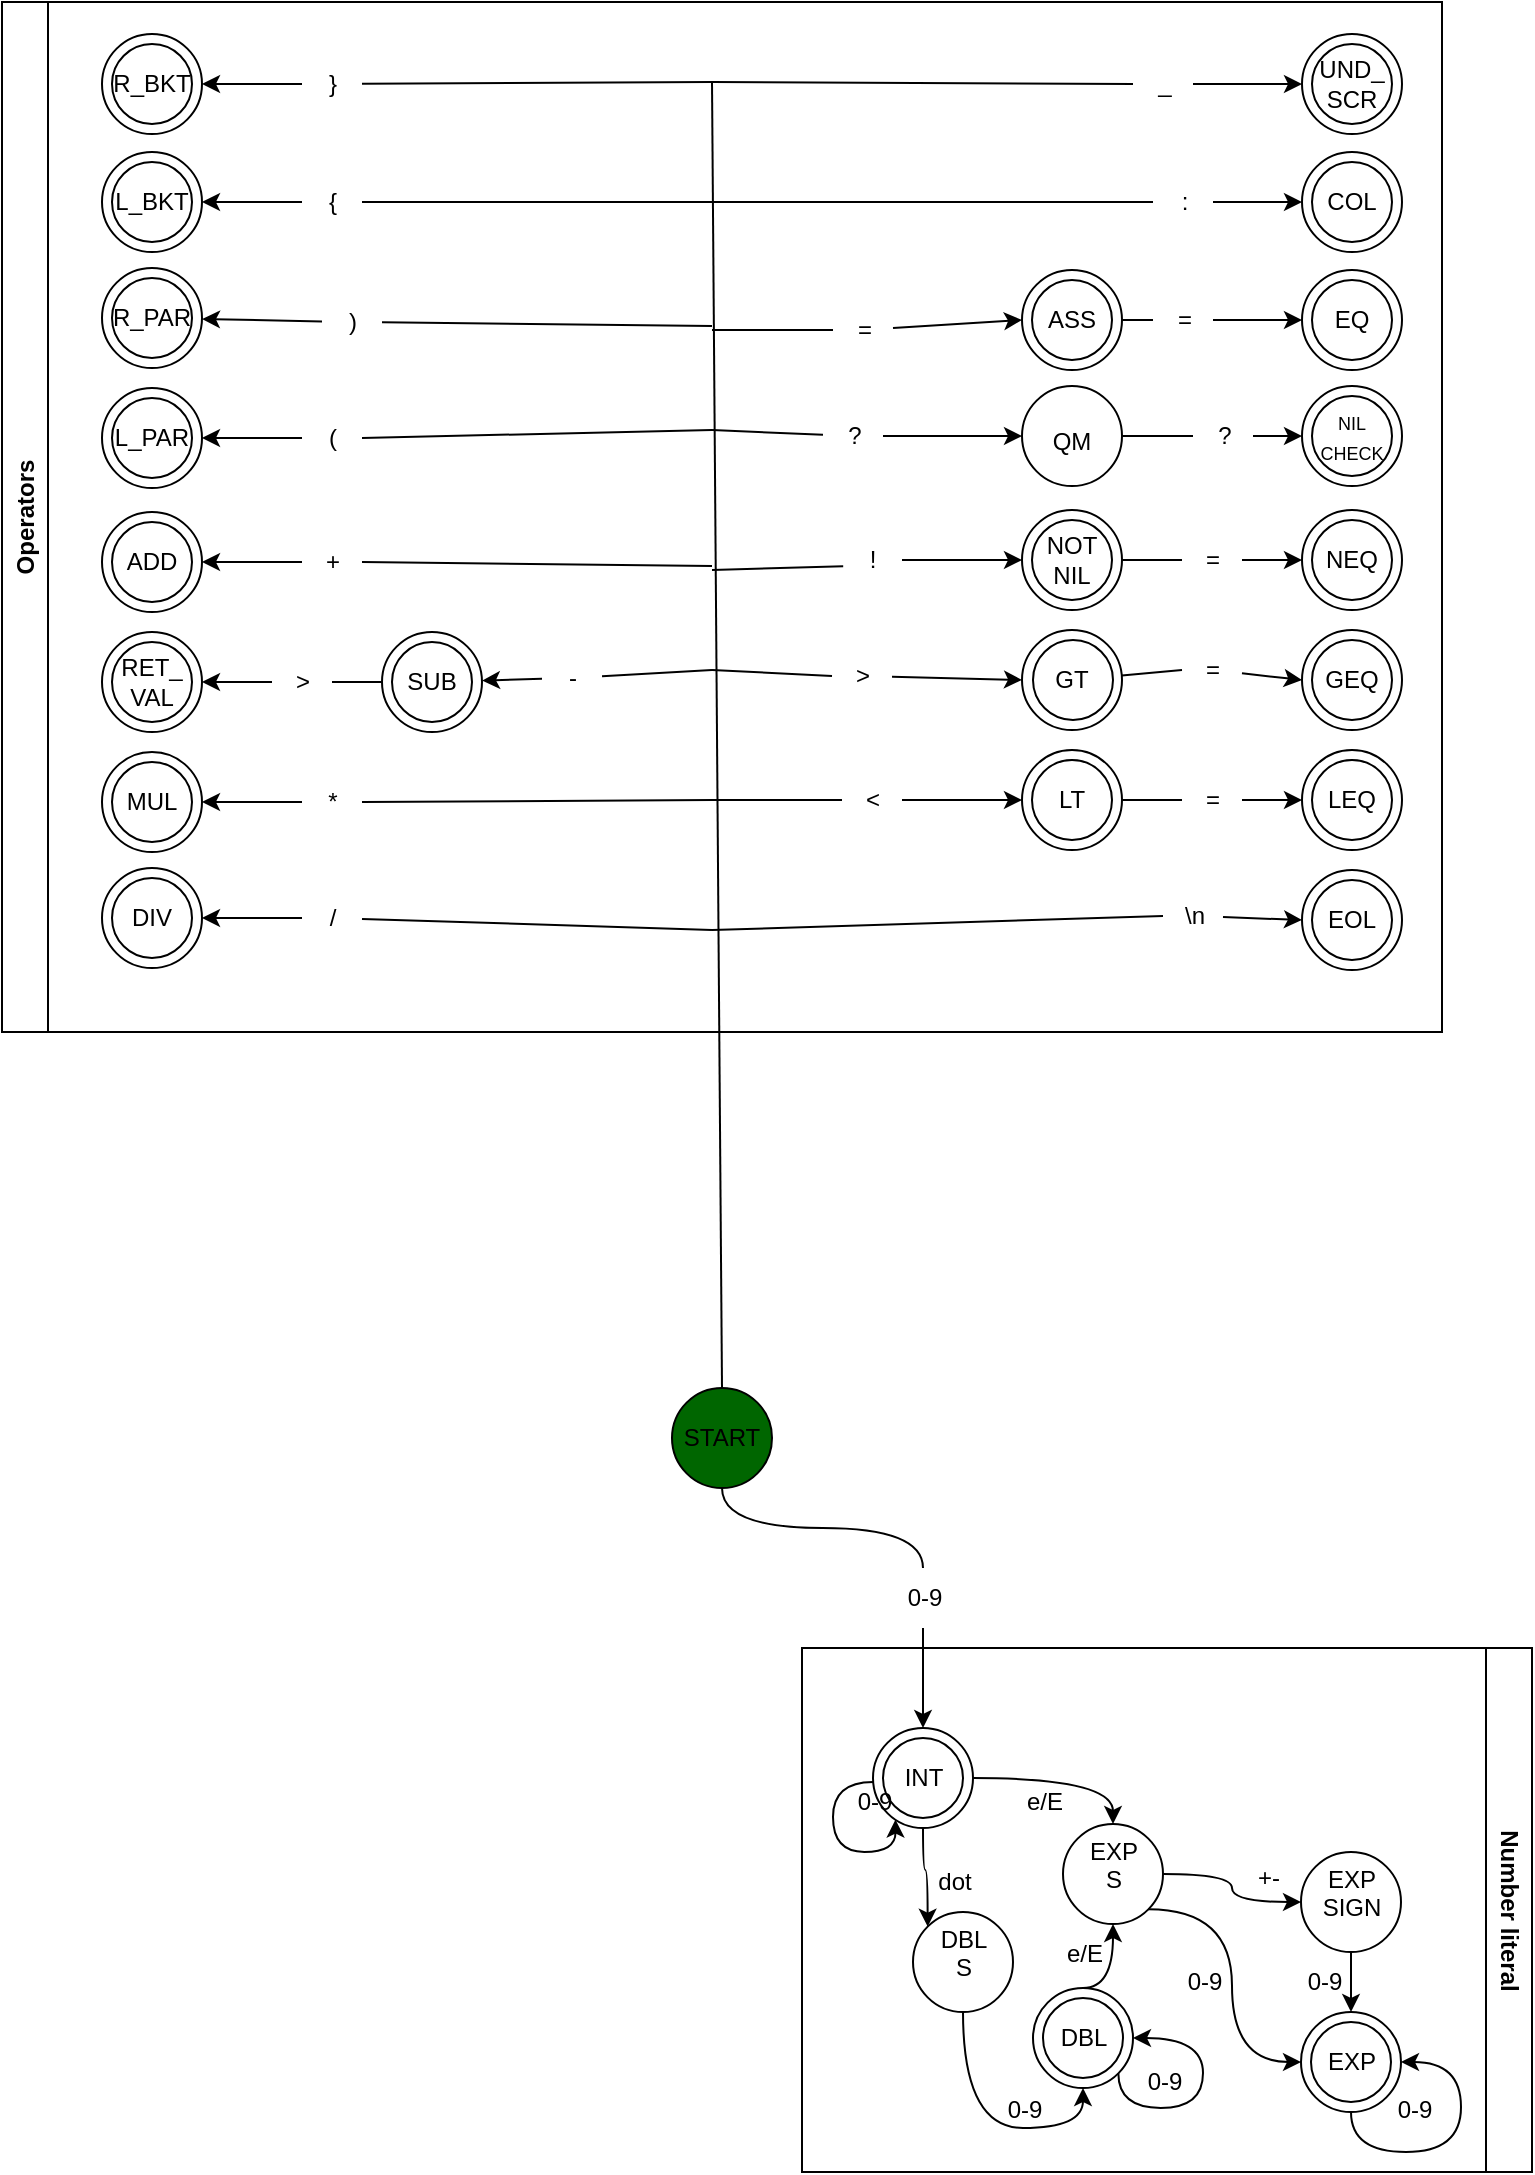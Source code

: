 <mxfile>
    <diagram name="Page-1" id="3b4uhlyP5QZzdHUlhqMf">
        <mxGraphModel dx="1130" dy="1879" grid="1" gridSize="10" guides="1" tooltips="1" connect="1" arrows="1" fold="1" page="1" pageScale="1" pageWidth="850" pageHeight="1100" math="0" shadow="0">
            <root>
                <mxCell id="0"/>
                <mxCell id="1" parent="0"/>
                <mxCell id="ey7ev-T-7AU6QwHwO5Xz-125" style="edgeStyle=orthogonalEdgeStyle;shape=connector;curved=1;rounded=0;orthogonalLoop=1;jettySize=auto;html=1;exitX=0.5;exitY=1;exitDx=0;exitDy=0;entryX=0.5;entryY=0;entryDx=0;entryDy=0;labelBackgroundColor=default;strokeColor=default;align=center;verticalAlign=middle;fontFamily=Helvetica;fontSize=12;fontColor=default;endArrow=classic;elbow=vertical;startArrow=none;" parent="1" source="ey7ev-T-7AU6QwHwO5Xz-126" target="ey7ev-T-7AU6QwHwO5Xz-124" edge="1">
                    <mxGeometry relative="1" as="geometry"/>
                </mxCell>
                <mxCell id="ey7ev-T-7AU6QwHwO5Xz-1" value="START" style="ellipse;whiteSpace=wrap;html=1;fillColor=#006600;" parent="1" vertex="1">
                    <mxGeometry x="400" y="520" width="50" height="50" as="geometry"/>
                </mxCell>
                <mxCell id="6" value="Number literal" style="swimlane;horizontal=0;whiteSpace=wrap;html=1;rounded=0;shadow=0;glass=0;rotation=-180;" parent="1" vertex="1">
                    <mxGeometry x="465" y="650" width="365" height="262" as="geometry"/>
                </mxCell>
                <mxCell id="ey7ev-T-7AU6QwHwO5Xz-122" value="" style="group" parent="6" vertex="1" connectable="0">
                    <mxGeometry x="35.5" y="40" width="50" height="50" as="geometry"/>
                </mxCell>
                <mxCell id="ey7ev-T-7AU6QwHwO5Xz-123" value="" style="ellipse;whiteSpace=wrap;html=1;" parent="ey7ev-T-7AU6QwHwO5Xz-122" vertex="1">
                    <mxGeometry x="5" y="5" width="40" height="40" as="geometry"/>
                </mxCell>
                <mxCell id="ey7ev-T-7AU6QwHwO5Xz-124" value="INT" style="ellipse;whiteSpace=wrap;html=1;fillColor=none;" parent="ey7ev-T-7AU6QwHwO5Xz-122" vertex="1">
                    <mxGeometry width="50" height="50" as="geometry"/>
                </mxCell>
                <mxCell id="ey7ev-T-7AU6QwHwO5Xz-129" style="edgeStyle=orthogonalEdgeStyle;shape=connector;curved=1;rounded=0;orthogonalLoop=1;jettySize=auto;html=1;exitX=0;exitY=0.5;exitDx=0;exitDy=0;entryX=0.225;entryY=0.916;entryDx=0;entryDy=0;entryPerimeter=0;labelBackgroundColor=default;strokeColor=default;align=center;verticalAlign=middle;fontFamily=Helvetica;fontSize=12;fontColor=default;endArrow=classic;elbow=vertical;" parent="ey7ev-T-7AU6QwHwO5Xz-122" target="ey7ev-T-7AU6QwHwO5Xz-124" edge="1">
                    <mxGeometry relative="1" as="geometry">
                        <mxPoint x="-1.137e-13" y="27.05" as="sourcePoint"/>
                        <mxPoint x="13" y="50.0" as="targetPoint"/>
                        <Array as="points">
                            <mxPoint x="-20" y="27"/>
                            <mxPoint x="-20" y="62"/>
                            <mxPoint x="11" y="62"/>
                        </Array>
                    </mxGeometry>
                </mxCell>
                <mxCell id="ey7ev-T-7AU6QwHwO5Xz-130" value="0-9" style="text;html=1;align=center;verticalAlign=middle;resizable=0;points=[];autosize=1;strokeColor=none;fillColor=none;fontSize=12;fontFamily=Helvetica;fontColor=default;" parent="6" vertex="1">
                    <mxGeometry x="15.5" y="62" width="40" height="30" as="geometry"/>
                </mxCell>
                <mxCell id="ey7ev-T-7AU6QwHwO5Xz-131" value="DBL&lt;div&gt;S&lt;br&gt;&lt;/div&gt;" style="ellipse;whiteSpace=wrap;html=1;pointerEvents=0;align=center;verticalAlign=top;fontFamily=Helvetica;fontSize=12;fontColor=default;fillColor=none;gradientColor=none;" parent="6" vertex="1">
                    <mxGeometry x="55.5" y="132" width="50" height="50" as="geometry"/>
                </mxCell>
                <mxCell id="ey7ev-T-7AU6QwHwO5Xz-132" style="edgeStyle=orthogonalEdgeStyle;shape=connector;curved=1;rounded=0;orthogonalLoop=1;jettySize=auto;html=1;exitX=0.5;exitY=1;exitDx=0;exitDy=0;entryX=0;entryY=0;entryDx=0;entryDy=0;labelBackgroundColor=default;strokeColor=default;align=center;verticalAlign=middle;fontFamily=Helvetica;fontSize=12;fontColor=default;endArrow=classic;elbow=vertical;" parent="6" source="ey7ev-T-7AU6QwHwO5Xz-124" target="ey7ev-T-7AU6QwHwO5Xz-131" edge="1">
                    <mxGeometry relative="1" as="geometry"/>
                </mxCell>
                <mxCell id="ey7ev-T-7AU6QwHwO5Xz-133" value="dot" style="text;html=1;align=center;verticalAlign=middle;resizable=0;points=[];autosize=1;strokeColor=none;fillColor=none;fontSize=12;fontFamily=Helvetica;fontColor=default;" parent="6" vertex="1">
                    <mxGeometry x="55.5" y="102" width="40" height="30" as="geometry"/>
                </mxCell>
                <mxCell id="ey7ev-T-7AU6QwHwO5Xz-134" value="" style="group" parent="6" vertex="1" connectable="0">
                    <mxGeometry x="115.5" y="170" width="50" height="50" as="geometry"/>
                </mxCell>
                <mxCell id="ey7ev-T-7AU6QwHwO5Xz-135" value="" style="ellipse;whiteSpace=wrap;html=1;" parent="ey7ev-T-7AU6QwHwO5Xz-134" vertex="1">
                    <mxGeometry x="5" y="5" width="40" height="40" as="geometry"/>
                </mxCell>
                <mxCell id="ey7ev-T-7AU6QwHwO5Xz-136" value="DBL" style="ellipse;whiteSpace=wrap;html=1;fillColor=none;" parent="ey7ev-T-7AU6QwHwO5Xz-134" vertex="1">
                    <mxGeometry width="50" height="50" as="geometry"/>
                </mxCell>
                <mxCell id="ey7ev-T-7AU6QwHwO5Xz-139" style="edgeStyle=orthogonalEdgeStyle;shape=connector;curved=1;rounded=0;orthogonalLoop=1;jettySize=auto;html=1;exitX=1;exitY=1;exitDx=0;exitDy=0;entryX=1;entryY=0.5;entryDx=0;entryDy=0;labelBackgroundColor=default;strokeColor=default;align=center;verticalAlign=middle;fontFamily=Helvetica;fontSize=12;fontColor=default;endArrow=classic;elbow=vertical;" parent="ey7ev-T-7AU6QwHwO5Xz-134" source="ey7ev-T-7AU6QwHwO5Xz-136" target="ey7ev-T-7AU6QwHwO5Xz-136" edge="1">
                    <mxGeometry relative="1" as="geometry">
                        <Array as="points">
                            <mxPoint x="43" y="60"/>
                            <mxPoint x="85" y="60"/>
                            <mxPoint x="85" y="25"/>
                        </Array>
                    </mxGeometry>
                </mxCell>
                <mxCell id="ey7ev-T-7AU6QwHwO5Xz-137" style="edgeStyle=orthogonalEdgeStyle;shape=connector;curved=1;rounded=0;orthogonalLoop=1;jettySize=auto;html=1;exitX=0.5;exitY=1;exitDx=0;exitDy=0;entryX=0.5;entryY=1;entryDx=0;entryDy=0;labelBackgroundColor=default;strokeColor=default;align=center;verticalAlign=middle;fontFamily=Helvetica;fontSize=12;fontColor=default;endArrow=classic;elbow=vertical;" parent="6" source="ey7ev-T-7AU6QwHwO5Xz-131" target="ey7ev-T-7AU6QwHwO5Xz-136" edge="1">
                    <mxGeometry relative="1" as="geometry"/>
                </mxCell>
                <mxCell id="ey7ev-T-7AU6QwHwO5Xz-138" value="0-9" style="text;html=1;align=center;verticalAlign=middle;resizable=0;points=[];autosize=1;strokeColor=none;fillColor=none;fontSize=12;fontFamily=Helvetica;fontColor=default;" parent="6" vertex="1">
                    <mxGeometry x="90.5" y="216" width="40" height="30" as="geometry"/>
                </mxCell>
                <mxCell id="ey7ev-T-7AU6QwHwO5Xz-140" value="0-9" style="text;html=1;align=center;verticalAlign=middle;resizable=0;points=[];autosize=1;strokeColor=none;fillColor=none;fontSize=12;fontFamily=Helvetica;fontColor=default;" parent="6" vertex="1">
                    <mxGeometry x="160.5" y="202" width="40" height="30" as="geometry"/>
                </mxCell>
                <mxCell id="ey7ev-T-7AU6QwHwO5Xz-141" value="EXP&lt;br&gt;S" style="ellipse;whiteSpace=wrap;html=1;pointerEvents=0;align=center;verticalAlign=top;fontFamily=Helvetica;fontSize=12;fontColor=default;fillColor=none;gradientColor=none;" parent="6" vertex="1">
                    <mxGeometry x="130.5" y="88" width="50" height="50" as="geometry"/>
                </mxCell>
                <mxCell id="ey7ev-T-7AU6QwHwO5Xz-144" style="edgeStyle=orthogonalEdgeStyle;shape=connector;curved=1;rounded=0;orthogonalLoop=1;jettySize=auto;html=1;exitX=1;exitY=0.5;exitDx=0;exitDy=0;entryX=0.5;entryY=0;entryDx=0;entryDy=0;labelBackgroundColor=default;strokeColor=default;align=center;verticalAlign=middle;fontFamily=Helvetica;fontSize=12;fontColor=default;endArrow=classic;elbow=vertical;" parent="6" source="ey7ev-T-7AU6QwHwO5Xz-124" target="ey7ev-T-7AU6QwHwO5Xz-141" edge="1">
                    <mxGeometry relative="1" as="geometry"/>
                </mxCell>
                <mxCell id="ey7ev-T-7AU6QwHwO5Xz-146" value="e/E" style="edgeLabel;html=1;align=center;verticalAlign=middle;resizable=0;points=[];fontSize=12;fontFamily=Helvetica;fontColor=default;" parent="ey7ev-T-7AU6QwHwO5Xz-144" vertex="1" connectable="0">
                    <mxGeometry x="-0.426" y="5" relative="1" as="geometry">
                        <mxPoint x="9" y="17" as="offset"/>
                    </mxGeometry>
                </mxCell>
                <mxCell id="ey7ev-T-7AU6QwHwO5Xz-147" style="edgeStyle=orthogonalEdgeStyle;shape=connector;curved=1;rounded=0;orthogonalLoop=1;jettySize=auto;html=1;exitX=0.5;exitY=0;exitDx=0;exitDy=0;entryX=0.5;entryY=1;entryDx=0;entryDy=0;labelBackgroundColor=default;strokeColor=default;align=center;verticalAlign=middle;fontFamily=Helvetica;fontSize=12;fontColor=default;endArrow=classic;elbow=vertical;" parent="6" source="ey7ev-T-7AU6QwHwO5Xz-136" target="ey7ev-T-7AU6QwHwO5Xz-141" edge="1">
                    <mxGeometry relative="1" as="geometry"/>
                </mxCell>
                <mxCell id="ey7ev-T-7AU6QwHwO5Xz-148" value="e/E" style="text;html=1;align=center;verticalAlign=middle;resizable=0;points=[];autosize=1;strokeColor=none;fillColor=none;fontSize=12;fontFamily=Helvetica;fontColor=default;" parent="6" vertex="1">
                    <mxGeometry x="120.5" y="138" width="40" height="30" as="geometry"/>
                </mxCell>
                <mxCell id="ey7ev-T-7AU6QwHwO5Xz-149" value="EXP&lt;br&gt;SIGN" style="ellipse;whiteSpace=wrap;html=1;pointerEvents=0;align=center;verticalAlign=top;fontFamily=Helvetica;fontSize=12;fontColor=default;fillColor=none;gradientColor=none;" parent="6" vertex="1">
                    <mxGeometry x="249.5" y="102" width="50" height="50" as="geometry"/>
                </mxCell>
                <mxCell id="ey7ev-T-7AU6QwHwO5Xz-153" style="edgeStyle=orthogonalEdgeStyle;shape=connector;curved=1;rounded=0;orthogonalLoop=1;jettySize=auto;html=1;exitX=1;exitY=0.5;exitDx=0;exitDy=0;entryX=0;entryY=0.5;entryDx=0;entryDy=0;labelBackgroundColor=default;strokeColor=default;align=center;verticalAlign=middle;fontFamily=Helvetica;fontSize=12;fontColor=default;endArrow=classic;elbow=vertical;" parent="6" source="ey7ev-T-7AU6QwHwO5Xz-141" target="ey7ev-T-7AU6QwHwO5Xz-149" edge="1">
                    <mxGeometry relative="1" as="geometry"/>
                </mxCell>
                <mxCell id="ey7ev-T-7AU6QwHwO5Xz-150" value="" style="group" parent="6" vertex="1" connectable="0">
                    <mxGeometry x="249.5" y="182" width="50" height="50" as="geometry"/>
                </mxCell>
                <mxCell id="ey7ev-T-7AU6QwHwO5Xz-151" value="" style="ellipse;whiteSpace=wrap;html=1;" parent="ey7ev-T-7AU6QwHwO5Xz-150" vertex="1">
                    <mxGeometry x="5" y="5" width="40" height="40" as="geometry"/>
                </mxCell>
                <mxCell id="ey7ev-T-7AU6QwHwO5Xz-152" value="EXP" style="ellipse;whiteSpace=wrap;html=1;fillColor=none;" parent="ey7ev-T-7AU6QwHwO5Xz-150" vertex="1">
                    <mxGeometry width="50" height="50" as="geometry"/>
                </mxCell>
                <mxCell id="ey7ev-T-7AU6QwHwO5Xz-159" style="edgeStyle=orthogonalEdgeStyle;shape=connector;curved=1;rounded=0;orthogonalLoop=1;jettySize=auto;html=1;exitX=0.5;exitY=1;exitDx=0;exitDy=0;entryX=1;entryY=0.5;entryDx=0;entryDy=0;labelBackgroundColor=default;strokeColor=default;align=center;verticalAlign=middle;fontFamily=Helvetica;fontSize=12;fontColor=default;endArrow=classic;elbow=vertical;" parent="ey7ev-T-7AU6QwHwO5Xz-150" source="ey7ev-T-7AU6QwHwO5Xz-152" target="ey7ev-T-7AU6QwHwO5Xz-152" edge="1">
                    <mxGeometry relative="1" as="geometry">
                        <Array as="points">
                            <mxPoint x="25" y="70"/>
                            <mxPoint x="80" y="70"/>
                            <mxPoint x="80" y="25"/>
                        </Array>
                    </mxGeometry>
                </mxCell>
                <mxCell id="ey7ev-T-7AU6QwHwO5Xz-155" style="edgeStyle=orthogonalEdgeStyle;shape=connector;curved=1;rounded=0;orthogonalLoop=1;jettySize=auto;html=1;exitX=1;exitY=1;exitDx=0;exitDy=0;entryX=0;entryY=0.5;entryDx=0;entryDy=0;labelBackgroundColor=default;strokeColor=default;align=center;verticalAlign=middle;fontFamily=Helvetica;fontSize=12;fontColor=default;endArrow=classic;elbow=vertical;" parent="6" source="ey7ev-T-7AU6QwHwO5Xz-141" target="ey7ev-T-7AU6QwHwO5Xz-152" edge="1">
                    <mxGeometry relative="1" as="geometry"/>
                </mxCell>
                <mxCell id="ey7ev-T-7AU6QwHwO5Xz-154" value="+-" style="text;html=1;align=center;verticalAlign=middle;resizable=0;points=[];autosize=1;strokeColor=none;fillColor=none;fontSize=12;fontFamily=Helvetica;fontColor=default;" parent="6" vertex="1">
                    <mxGeometry x="217.5" y="100" width="30" height="30" as="geometry"/>
                </mxCell>
                <mxCell id="ey7ev-T-7AU6QwHwO5Xz-157" value="0-9" style="text;html=1;align=center;verticalAlign=middle;resizable=0;points=[];autosize=1;strokeColor=none;fillColor=none;fontSize=12;fontFamily=Helvetica;fontColor=default;" parent="6" vertex="1">
                    <mxGeometry x="240.5" y="152" width="40" height="30" as="geometry"/>
                </mxCell>
                <mxCell id="ey7ev-T-7AU6QwHwO5Xz-158" value="0-9" style="text;html=1;align=center;verticalAlign=middle;resizable=0;points=[];autosize=1;strokeColor=none;fillColor=none;fontSize=12;fontFamily=Helvetica;fontColor=default;" parent="6" vertex="1">
                    <mxGeometry x="180.5" y="152" width="40" height="30" as="geometry"/>
                </mxCell>
                <mxCell id="ey7ev-T-7AU6QwHwO5Xz-160" value="0-9" style="text;html=1;align=center;verticalAlign=middle;resizable=0;points=[];autosize=1;strokeColor=none;fillColor=none;fontSize=12;fontFamily=Helvetica;fontColor=default;" parent="6" vertex="1">
                    <mxGeometry x="285.5" y="216" width="40" height="30" as="geometry"/>
                </mxCell>
                <mxCell id="ey7ev-T-7AU6QwHwO5Xz-156" style="edgeStyle=orthogonalEdgeStyle;shape=connector;curved=1;rounded=0;orthogonalLoop=1;jettySize=auto;html=1;exitX=0.5;exitY=1;exitDx=0;exitDy=0;entryX=0.5;entryY=0;entryDx=0;entryDy=0;labelBackgroundColor=default;strokeColor=default;align=center;verticalAlign=middle;fontFamily=Helvetica;fontSize=12;fontColor=default;endArrow=classic;elbow=vertical;" parent="6" source="ey7ev-T-7AU6QwHwO5Xz-149" target="ey7ev-T-7AU6QwHwO5Xz-152" edge="1">
                    <mxGeometry relative="1" as="geometry"/>
                </mxCell>
                <mxCell id="9" value="Operators" style="swimlane;horizontal=0;whiteSpace=wrap;html=1;rounded=0;shadow=0;glass=0;sketch=0;" parent="1" vertex="1">
                    <mxGeometry x="65" y="-173" width="720" height="515" as="geometry"/>
                </mxCell>
                <mxCell id="ey7ev-T-7AU6QwHwO5Xz-61" value="" style="group" parent="9" vertex="1" connectable="0">
                    <mxGeometry x="510" y="134" width="50" height="50" as="geometry"/>
                </mxCell>
                <mxCell id="ey7ev-T-7AU6QwHwO5Xz-62" value="" style="ellipse;whiteSpace=wrap;html=1;" parent="ey7ev-T-7AU6QwHwO5Xz-61" vertex="1">
                    <mxGeometry x="5" y="5" width="40" height="40" as="geometry"/>
                </mxCell>
                <mxCell id="ey7ev-T-7AU6QwHwO5Xz-63" value="ASS" style="ellipse;whiteSpace=wrap;html=1;fillColor=none;" parent="ey7ev-T-7AU6QwHwO5Xz-61" vertex="1">
                    <mxGeometry width="50" height="50" as="geometry"/>
                </mxCell>
                <mxCell id="ey7ev-T-7AU6QwHwO5Xz-71" value="&lt;div&gt;&lt;br&gt;&lt;/div&gt;&lt;div align=&quot;center&quot;&gt;QM&lt;/div&gt;" style="ellipse;whiteSpace=wrap;html=1;pointerEvents=0;align=center;verticalAlign=top;fontFamily=Helvetica;fontSize=12;fontColor=default;fillColor=none;gradientColor=none;" parent="9" vertex="1">
                    <mxGeometry x="510.0" y="192" width="50" height="50" as="geometry"/>
                </mxCell>
                <mxCell id="ey7ev-T-7AU6QwHwO5Xz-75" value="" style="group" parent="9" vertex="1" connectable="0">
                    <mxGeometry x="650" y="192" width="50" height="50" as="geometry"/>
                </mxCell>
                <mxCell id="ey7ev-T-7AU6QwHwO5Xz-76" value="" style="ellipse;whiteSpace=wrap;html=1;" parent="ey7ev-T-7AU6QwHwO5Xz-75" vertex="1">
                    <mxGeometry x="5" y="5" width="40" height="40" as="geometry"/>
                </mxCell>
                <mxCell id="ey7ev-T-7AU6QwHwO5Xz-77" value="&lt;font style=&quot;font-size: 9px;&quot;&gt;NIL&lt;br&gt;CHECK&lt;/font&gt;" style="ellipse;whiteSpace=wrap;html=1;fillColor=none;" parent="ey7ev-T-7AU6QwHwO5Xz-75" vertex="1">
                    <mxGeometry width="50" height="50" as="geometry"/>
                </mxCell>
                <mxCell id="ey7ev-T-7AU6QwHwO5Xz-80" value="" style="group" parent="9" vertex="1" connectable="0">
                    <mxGeometry x="650" y="134" width="50" height="50" as="geometry"/>
                </mxCell>
                <mxCell id="ey7ev-T-7AU6QwHwO5Xz-81" value="" style="ellipse;whiteSpace=wrap;html=1;" parent="ey7ev-T-7AU6QwHwO5Xz-80" vertex="1">
                    <mxGeometry x="5" y="5" width="40" height="40" as="geometry"/>
                </mxCell>
                <mxCell id="ey7ev-T-7AU6QwHwO5Xz-82" value="EQ" style="ellipse;whiteSpace=wrap;html=1;fillColor=none;" parent="ey7ev-T-7AU6QwHwO5Xz-80" vertex="1">
                    <mxGeometry width="50" height="50" as="geometry"/>
                </mxCell>
                <mxCell id="ey7ev-T-7AU6QwHwO5Xz-86" value="" style="ellipse;whiteSpace=wrap;html=1;" parent="9" vertex="1">
                    <mxGeometry x="655" y="259" width="40" height="40" as="geometry"/>
                </mxCell>
                <mxCell id="ey7ev-T-7AU6QwHwO5Xz-87" value="NEQ" style="ellipse;whiteSpace=wrap;html=1;fillColor=none;" parent="9" vertex="1">
                    <mxGeometry x="650" y="254" width="50" height="50" as="geometry"/>
                </mxCell>
                <mxCell id="ey7ev-T-7AU6QwHwO5Xz-88" value="" style="group" parent="9" vertex="1" connectable="0">
                    <mxGeometry x="510" y="254" width="50" height="50" as="geometry"/>
                </mxCell>
                <mxCell id="ey7ev-T-7AU6QwHwO5Xz-89" value="" style="ellipse;whiteSpace=wrap;html=1;" parent="ey7ev-T-7AU6QwHwO5Xz-88" vertex="1">
                    <mxGeometry x="5" y="5" width="40" height="40" as="geometry"/>
                </mxCell>
                <mxCell id="ey7ev-T-7AU6QwHwO5Xz-90" value="NOT&lt;br&gt;NIL" style="ellipse;whiteSpace=wrap;html=1;fillColor=none;" parent="ey7ev-T-7AU6QwHwO5Xz-88" vertex="1">
                    <mxGeometry width="50" height="50" as="geometry"/>
                </mxCell>
                <mxCell id="ey7ev-T-7AU6QwHwO5Xz-95" value="" style="group" parent="9" vertex="1" connectable="0">
                    <mxGeometry x="510.5" y="314" width="50" height="50" as="geometry"/>
                </mxCell>
                <mxCell id="ey7ev-T-7AU6QwHwO5Xz-96" value="" style="ellipse;whiteSpace=wrap;html=1;" parent="ey7ev-T-7AU6QwHwO5Xz-95" vertex="1">
                    <mxGeometry x="5" y="5" width="40" height="40" as="geometry"/>
                </mxCell>
                <mxCell id="ey7ev-T-7AU6QwHwO5Xz-98" value="" style="group" parent="9" vertex="1" connectable="0">
                    <mxGeometry x="510" y="374" width="50" height="50" as="geometry"/>
                </mxCell>
                <mxCell id="ey7ev-T-7AU6QwHwO5Xz-99" value="" style="ellipse;whiteSpace=wrap;html=1;" parent="ey7ev-T-7AU6QwHwO5Xz-98" vertex="1">
                    <mxGeometry x="5" y="5" width="40" height="40" as="geometry"/>
                </mxCell>
                <mxCell id="ey7ev-T-7AU6QwHwO5Xz-100" value="LT" style="ellipse;whiteSpace=wrap;html=1;fillColor=none;" parent="ey7ev-T-7AU6QwHwO5Xz-98" vertex="1">
                    <mxGeometry width="50" height="50" as="geometry"/>
                </mxCell>
                <mxCell id="ey7ev-T-7AU6QwHwO5Xz-108" value="" style="group" parent="9" vertex="1" connectable="0">
                    <mxGeometry x="650" y="374" width="50" height="50" as="geometry"/>
                </mxCell>
                <mxCell id="ey7ev-T-7AU6QwHwO5Xz-109" value="" style="ellipse;whiteSpace=wrap;html=1;" parent="ey7ev-T-7AU6QwHwO5Xz-108" vertex="1">
                    <mxGeometry x="5" y="5" width="40" height="40" as="geometry"/>
                </mxCell>
                <mxCell id="ey7ev-T-7AU6QwHwO5Xz-111" value="" style="group" parent="9" vertex="1" connectable="0">
                    <mxGeometry x="650" y="314" width="50" height="50" as="geometry"/>
                </mxCell>
                <mxCell id="ey7ev-T-7AU6QwHwO5Xz-112" value="" style="ellipse;whiteSpace=wrap;html=1;" parent="ey7ev-T-7AU6QwHwO5Xz-111" vertex="1">
                    <mxGeometry x="5" y="5" width="40" height="40" as="geometry"/>
                </mxCell>
                <mxCell id="ey7ev-T-7AU6QwHwO5Xz-113" value="GEQ" style="ellipse;whiteSpace=wrap;html=1;fillColor=none;" parent="ey7ev-T-7AU6QwHwO5Xz-111" vertex="1">
                    <mxGeometry width="50" height="50" as="geometry"/>
                </mxCell>
                <mxCell id="15" value="" style="endArrow=classic;html=1;entryX=0;entryY=0.5;entryDx=0;entryDy=0;exitX=1;exitY=0.5;exitDx=0;exitDy=0;startArrow=none;" parent="9" source="ey7ev-T-7AU6QwHwO5Xz-84" target="ey7ev-T-7AU6QwHwO5Xz-82" edge="1">
                    <mxGeometry width="50" height="50" relative="1" as="geometry">
                        <mxPoint x="490" y="174" as="sourcePoint"/>
                        <mxPoint x="540" y="124" as="targetPoint"/>
                    </mxGeometry>
                </mxCell>
                <mxCell id="17" style="edgeStyle=none;html=1;exitX=1;exitY=0.5;exitDx=0;exitDy=0;entryX=0;entryY=0.5;entryDx=0;entryDy=0;startArrow=none;" parent="9" source="ey7ev-T-7AU6QwHwO5Xz-92" target="ey7ev-T-7AU6QwHwO5Xz-87" edge="1">
                    <mxGeometry relative="1" as="geometry"/>
                </mxCell>
                <mxCell id="20" value="" style="edgeStyle=none;html=1;exitX=1;exitY=0.5;exitDx=0;exitDy=0;entryX=0;entryY=0.5;entryDx=0;entryDy=0;endArrow=none;" parent="9" source="ey7ev-T-7AU6QwHwO5Xz-90" target="ey7ev-T-7AU6QwHwO5Xz-92" edge="1">
                    <mxGeometry relative="1" as="geometry">
                        <mxPoint x="540" y="279" as="sourcePoint"/>
                        <mxPoint x="675" y="279" as="targetPoint"/>
                    </mxGeometry>
                </mxCell>
                <mxCell id="ey7ev-T-7AU6QwHwO5Xz-92" value="=" style="text;html=1;align=center;verticalAlign=middle;resizable=0;points=[];autosize=1;strokeColor=none;fillColor=none;fontSize=12;fontFamily=Helvetica;fontColor=default;" parent="9" vertex="1">
                    <mxGeometry x="590" y="264" width="30" height="30" as="geometry"/>
                </mxCell>
                <mxCell id="25" value="" style="endArrow=none;html=1;entryX=0;entryY=0.5;entryDx=0;entryDy=0;exitX=1;exitY=0.5;exitDx=0;exitDy=0;" parent="9" source="ey7ev-T-7AU6QwHwO5Xz-63" target="ey7ev-T-7AU6QwHwO5Xz-84" edge="1">
                    <mxGeometry width="50" height="50" relative="1" as="geometry">
                        <mxPoint x="550" y="159" as="sourcePoint"/>
                        <mxPoint x="650" y="159" as="targetPoint"/>
                    </mxGeometry>
                </mxCell>
                <mxCell id="ey7ev-T-7AU6QwHwO5Xz-84" value="=" style="text;html=1;align=center;verticalAlign=middle;resizable=0;points=[];autosize=1;strokeColor=none;fillColor=none;fontSize=12;fontFamily=Helvetica;fontColor=default;" parent="9" vertex="1">
                    <mxGeometry x="575.5" y="144" width="30" height="30" as="geometry"/>
                </mxCell>
                <mxCell id="63" value="" style="edgeStyle=none;html=1;entryX=0;entryY=0.5;entryDx=0;entryDy=0;startArrow=none;" parent="9" source="ey7ev-T-7AU6QwHwO5Xz-119" target="ey7ev-T-7AU6QwHwO5Xz-113" edge="1">
                    <mxGeometry relative="1" as="geometry"/>
                </mxCell>
                <mxCell id="ey7ev-T-7AU6QwHwO5Xz-97" value="GT" style="ellipse;whiteSpace=wrap;html=1;fillColor=none;" parent="9" vertex="1">
                    <mxGeometry x="510" y="314" width="50" height="50" as="geometry"/>
                </mxCell>
                <mxCell id="42" value="" style="group" parent="9" vertex="1" connectable="0">
                    <mxGeometry x="650" y="434" width="50" height="50" as="geometry"/>
                </mxCell>
                <mxCell id="43" value="" style="ellipse;whiteSpace=wrap;html=1;" parent="42" vertex="1">
                    <mxGeometry x="5" y="5" width="40" height="40" as="geometry"/>
                </mxCell>
                <mxCell id="44" value="EOL" style="ellipse;whiteSpace=wrap;html=1;fillColor=none;" parent="42" vertex="1">
                    <mxGeometry width="50" height="50" as="geometry"/>
                </mxCell>
                <mxCell id="51" value="" style="endArrow=classic;html=1;exitX=1;exitY=0.5;exitDx=0;exitDy=0;entryX=0;entryY=0.5;entryDx=0;entryDy=0;startArrow=none;" parent="9" source="ey7ev-T-7AU6QwHwO5Xz-79" target="ey7ev-T-7AU6QwHwO5Xz-77" edge="1">
                    <mxGeometry width="50" height="50" relative="1" as="geometry">
                        <mxPoint x="562.5" y="244" as="sourcePoint"/>
                        <mxPoint x="612.5" y="194" as="targetPoint"/>
                    </mxGeometry>
                </mxCell>
                <mxCell id="52" value="" style="endArrow=none;html=1;exitX=1;exitY=0.5;exitDx=0;exitDy=0;entryX=0;entryY=0.5;entryDx=0;entryDy=0;" parent="9" source="ey7ev-T-7AU6QwHwO5Xz-71" target="ey7ev-T-7AU6QwHwO5Xz-79" edge="1">
                    <mxGeometry width="50" height="50" relative="1" as="geometry">
                        <mxPoint x="560.0" y="217" as="sourcePoint"/>
                        <mxPoint x="670" y="219" as="targetPoint"/>
                    </mxGeometry>
                </mxCell>
                <mxCell id="ey7ev-T-7AU6QwHwO5Xz-79" value="?" style="text;html=1;align=center;verticalAlign=middle;resizable=0;points=[];autosize=1;strokeColor=none;fillColor=none;fontSize=12;fontFamily=Helvetica;fontColor=default;" parent="9" vertex="1">
                    <mxGeometry x="595.5" y="202" width="30" height="30" as="geometry"/>
                </mxCell>
                <mxCell id="54" value="" style="endArrow=classic;html=1;entryX=0;entryY=0.5;entryDx=0;entryDy=0;startArrow=none;" parent="9" source="ey7ev-T-7AU6QwHwO5Xz-65" target="ey7ev-T-7AU6QwHwO5Xz-63" edge="1">
                    <mxGeometry width="50" height="50" relative="1" as="geometry">
                        <mxPoint x="355" y="164" as="sourcePoint"/>
                        <mxPoint x="405" y="114" as="targetPoint"/>
                    </mxGeometry>
                </mxCell>
                <mxCell id="55" value="" style="endArrow=none;html=1;entryX=0;entryY=0.5;entryDx=0;entryDy=0;" parent="9" target="ey7ev-T-7AU6QwHwO5Xz-65" edge="1">
                    <mxGeometry width="50" height="50" relative="1" as="geometry">
                        <mxPoint x="355" y="164" as="sourcePoint"/>
                        <mxPoint x="510.0" y="159" as="targetPoint"/>
                    </mxGeometry>
                </mxCell>
                <mxCell id="ey7ev-T-7AU6QwHwO5Xz-65" value="=" style="text;html=1;align=center;verticalAlign=middle;resizable=0;points=[];autosize=1;strokeColor=none;fillColor=none;fontSize=12;fontFamily=Helvetica;fontColor=default;" parent="9" vertex="1">
                    <mxGeometry x="415.5" y="149" width="30" height="30" as="geometry"/>
                </mxCell>
                <mxCell id="56" value="" style="endArrow=classic;html=1;startArrow=none;" parent="9" source="ey7ev-T-7AU6QwHwO5Xz-74" target="ey7ev-T-7AU6QwHwO5Xz-71" edge="1">
                    <mxGeometry width="50" height="50" relative="1" as="geometry">
                        <mxPoint x="355" y="214" as="sourcePoint"/>
                        <mxPoint x="405" y="164" as="targetPoint"/>
                    </mxGeometry>
                </mxCell>
                <mxCell id="57" value="" style="endArrow=none;html=1;" parent="9" target="ey7ev-T-7AU6QwHwO5Xz-74" edge="1">
                    <mxGeometry width="50" height="50" relative="1" as="geometry">
                        <mxPoint x="355" y="214.0" as="sourcePoint"/>
                        <mxPoint x="510.009" y="218.33" as="targetPoint"/>
                    </mxGeometry>
                </mxCell>
                <mxCell id="ey7ev-T-7AU6QwHwO5Xz-74" value="&lt;div&gt;?&lt;/div&gt;" style="text;html=1;align=center;verticalAlign=middle;resizable=0;points=[];autosize=1;strokeColor=none;fillColor=none;fontSize=12;fontFamily=Helvetica;fontColor=default;" parent="9" vertex="1">
                    <mxGeometry x="410.5" y="202" width="30" height="30" as="geometry"/>
                </mxCell>
                <mxCell id="59" value="" style="endArrow=classic;html=1;entryX=0;entryY=0.5;entryDx=0;entryDy=0;startArrow=none;" parent="9" source="ey7ev-T-7AU6QwHwO5Xz-106" target="ey7ev-T-7AU6QwHwO5Xz-97" edge="1">
                    <mxGeometry width="50" height="50" relative="1" as="geometry">
                        <mxPoint x="355" y="334" as="sourcePoint"/>
                        <mxPoint x="405" y="284" as="targetPoint"/>
                    </mxGeometry>
                </mxCell>
                <mxCell id="60" value="" style="endArrow=none;html=1;entryX=0;entryY=0.5;entryDx=0;entryDy=0;" parent="9" target="ey7ev-T-7AU6QwHwO5Xz-106" edge="1">
                    <mxGeometry width="50" height="50" relative="1" as="geometry">
                        <mxPoint x="355" y="334.0" as="sourcePoint"/>
                        <mxPoint x="510.0" y="339.0" as="targetPoint"/>
                    </mxGeometry>
                </mxCell>
                <mxCell id="ey7ev-T-7AU6QwHwO5Xz-106" value="&amp;gt;" style="text;html=1;align=center;verticalAlign=middle;resizable=0;points=[];autosize=1;strokeColor=none;fillColor=none;fontSize=12;fontFamily=Helvetica;fontColor=default;" parent="9" vertex="1">
                    <mxGeometry x="415" y="322" width="30" height="30" as="geometry"/>
                </mxCell>
                <mxCell id="61" value="" style="endArrow=classic;html=1;startArrow=none;" parent="9" source="ey7ev-T-7AU6QwHwO5Xz-94" edge="1">
                    <mxGeometry width="50" height="50" relative="1" as="geometry">
                        <mxPoint x="355" y="284" as="sourcePoint"/>
                        <mxPoint x="510" y="279" as="targetPoint"/>
                    </mxGeometry>
                </mxCell>
                <mxCell id="62" value="" style="endArrow=none;html=1;entryX=0.02;entryY=0.605;entryDx=0;entryDy=0;entryPerimeter=0;" parent="9" target="ey7ev-T-7AU6QwHwO5Xz-94" edge="1">
                    <mxGeometry width="50" height="50" relative="1" as="geometry">
                        <mxPoint x="355" y="284.0" as="sourcePoint"/>
                        <mxPoint x="511" y="284.25" as="targetPoint"/>
                    </mxGeometry>
                </mxCell>
                <mxCell id="ey7ev-T-7AU6QwHwO5Xz-94" value="!" style="text;html=1;align=center;verticalAlign=middle;resizable=0;points=[];autosize=1;strokeColor=none;fillColor=none;fontSize=12;fontFamily=Helvetica;fontColor=default;" parent="9" vertex="1">
                    <mxGeometry x="420" y="264" width="30" height="30" as="geometry"/>
                </mxCell>
                <mxCell id="64" value="" style="edgeStyle=none;html=1;entryX=0;entryY=0.5;entryDx=0;entryDy=0;endArrow=none;" parent="9" source="ey7ev-T-7AU6QwHwO5Xz-97" target="ey7ev-T-7AU6QwHwO5Xz-119" edge="1">
                    <mxGeometry relative="1" as="geometry">
                        <mxPoint x="560.0" y="339.0" as="sourcePoint"/>
                        <mxPoint x="650.0" y="339.0" as="targetPoint"/>
                    </mxGeometry>
                </mxCell>
                <mxCell id="ey7ev-T-7AU6QwHwO5Xz-119" value="=" style="text;html=1;align=center;verticalAlign=middle;resizable=0;points=[];autosize=1;strokeColor=none;fillColor=none;fontSize=12;fontFamily=Helvetica;fontColor=default;" parent="9" vertex="1">
                    <mxGeometry x="590" y="319" width="30" height="30" as="geometry"/>
                </mxCell>
                <mxCell id="66" value="" style="endArrow=classic;html=1;startArrow=none;" parent="9" source="ey7ev-T-7AU6QwHwO5Xz-107" target="ey7ev-T-7AU6QwHwO5Xz-100" edge="1">
                    <mxGeometry width="50" height="50" relative="1" as="geometry">
                        <mxPoint x="355" y="399" as="sourcePoint"/>
                        <mxPoint x="405" y="349" as="targetPoint"/>
                    </mxGeometry>
                </mxCell>
                <mxCell id="67" value="" style="endArrow=none;html=1;" parent="9" target="ey7ev-T-7AU6QwHwO5Xz-107" edge="1">
                    <mxGeometry width="50" height="50" relative="1" as="geometry">
                        <mxPoint x="355" y="399.0" as="sourcePoint"/>
                        <mxPoint x="510.0" y="399.0" as="targetPoint"/>
                    </mxGeometry>
                </mxCell>
                <mxCell id="ey7ev-T-7AU6QwHwO5Xz-107" value="&amp;lt;" style="text;html=1;align=center;verticalAlign=middle;resizable=0;points=[];autosize=1;strokeColor=none;fillColor=none;fontSize=12;fontFamily=Helvetica;fontColor=default;" parent="9" vertex="1">
                    <mxGeometry x="420" y="384" width="30" height="30" as="geometry"/>
                </mxCell>
                <mxCell id="69" value="" style="edgeStyle=none;html=1;entryX=0;entryY=0.5;entryDx=0;entryDy=0;endArrow=none;" parent="9" source="ey7ev-T-7AU6QwHwO5Xz-100" target="ey7ev-T-7AU6QwHwO5Xz-120" edge="1">
                    <mxGeometry relative="1" as="geometry">
                        <mxPoint x="559.552" y="403.713" as="sourcePoint"/>
                        <mxPoint x="690.0" y="429.0" as="targetPoint"/>
                    </mxGeometry>
                </mxCell>
                <mxCell id="ey7ev-T-7AU6QwHwO5Xz-120" value="=" style="text;html=1;align=center;verticalAlign=middle;resizable=0;points=[];autosize=1;strokeColor=none;fillColor=none;fontSize=12;fontFamily=Helvetica;fontColor=default;" parent="9" vertex="1">
                    <mxGeometry x="590" y="384" width="30" height="30" as="geometry"/>
                </mxCell>
                <mxCell id="ey7ev-T-7AU6QwHwO5Xz-110" value="LEQ" style="ellipse;whiteSpace=wrap;html=1;fillColor=none;" parent="9" vertex="1">
                    <mxGeometry x="650" y="374" width="50" height="50" as="geometry"/>
                </mxCell>
                <mxCell id="68" value="" style="edgeStyle=none;html=1;entryX=0;entryY=0.5;entryDx=0;entryDy=0;startArrow=none;" parent="9" source="ey7ev-T-7AU6QwHwO5Xz-120" target="ey7ev-T-7AU6QwHwO5Xz-110" edge="1">
                    <mxGeometry relative="1" as="geometry"/>
                </mxCell>
                <mxCell id="70" value="" style="endArrow=classic;html=1;entryX=0;entryY=0.5;entryDx=0;entryDy=0;startArrow=none;" parent="9" source="46" target="44" edge="1">
                    <mxGeometry width="50" height="50" relative="1" as="geometry">
                        <mxPoint x="355" y="462" as="sourcePoint"/>
                        <mxPoint x="405" y="412" as="targetPoint"/>
                    </mxGeometry>
                </mxCell>
                <mxCell id="71" value="" style="endArrow=none;html=1;entryX=0;entryY=0.5;entryDx=0;entryDy=0;" parent="9" target="46" edge="1">
                    <mxGeometry width="50" height="50" relative="1" as="geometry">
                        <mxPoint x="355" y="464" as="sourcePoint"/>
                        <mxPoint x="650.0" y="459.0" as="targetPoint"/>
                    </mxGeometry>
                </mxCell>
                <mxCell id="46" value="\n" style="text;html=1;align=center;verticalAlign=middle;resizable=0;points=[];autosize=1;strokeColor=none;fillColor=none;" parent="9" vertex="1">
                    <mxGeometry x="580.5" y="442" width="30" height="30" as="geometry"/>
                </mxCell>
                <mxCell id="73" value="" style="endArrow=none;html=1;" parent="9" target="ey7ev-T-7AU6QwHwO5Xz-31" edge="1">
                    <mxGeometry width="50" height="50" relative="1" as="geometry">
                        <mxPoint x="355" y="40" as="sourcePoint"/>
                        <mxPoint x="650.001" y="101.195" as="targetPoint"/>
                    </mxGeometry>
                </mxCell>
                <mxCell id="76" value="" style="endArrow=none;html=1;entryX=1;entryY=0.5;entryDx=0;entryDy=0;" parent="9" target="ey7ev-T-7AU6QwHwO5Xz-30" edge="1">
                    <mxGeometry width="50" height="50" relative="1" as="geometry">
                        <mxPoint x="355" y="100" as="sourcePoint"/>
                        <mxPoint x="20.0" y="111" as="targetPoint"/>
                    </mxGeometry>
                </mxCell>
                <mxCell id="78" value="" style="endArrow=none;html=1;" parent="9" target="ey7ev-T-7AU6QwHwO5Xz-17" edge="1">
                    <mxGeometry width="50" height="50" relative="1" as="geometry">
                        <mxPoint x="355" y="162" as="sourcePoint"/>
                        <mxPoint x="19.998" y="157.347" as="targetPoint"/>
                    </mxGeometry>
                </mxCell>
                <mxCell id="81" value="" style="endArrow=none;html=1;entryX=1;entryY=0.5;entryDx=0;entryDy=0;" parent="9" target="ey7ev-T-7AU6QwHwO5Xz-15" edge="1">
                    <mxGeometry width="50" height="50" relative="1" as="geometry">
                        <mxPoint x="355" y="214" as="sourcePoint"/>
                        <mxPoint x="20.0" y="217.0" as="targetPoint"/>
                    </mxGeometry>
                </mxCell>
                <mxCell id="83" value="" style="endArrow=none;html=1;entryX=1;entryY=0.5;entryDx=0;entryDy=0;" parent="9" target="ey7ev-T-7AU6QwHwO5Xz-43" edge="1">
                    <mxGeometry width="50" height="50" relative="1" as="geometry">
                        <mxPoint x="355" y="282.0" as="sourcePoint"/>
                        <mxPoint x="20.0" y="279" as="targetPoint"/>
                    </mxGeometry>
                </mxCell>
                <mxCell id="85" value="" style="endArrow=none;html=1;" parent="9" target="ey7ev-T-7AU6QwHwO5Xz-44" edge="1">
                    <mxGeometry width="50" height="50" relative="1" as="geometry">
                        <mxPoint x="355" y="334" as="sourcePoint"/>
                        <mxPoint x="159.994" y="338.432" as="targetPoint"/>
                    </mxGeometry>
                </mxCell>
                <mxCell id="90" value="" style="endArrow=none;html=1;entryX=1;entryY=0.5;entryDx=0;entryDy=0;" parent="9" target="ey7ev-T-7AU6QwHwO5Xz-50" edge="1">
                    <mxGeometry width="50" height="50" relative="1" as="geometry">
                        <mxPoint x="355" y="399" as="sourcePoint"/>
                        <mxPoint x="20.0" y="399" as="targetPoint"/>
                    </mxGeometry>
                </mxCell>
                <mxCell id="93" value="" style="endArrow=none;html=1;" parent="9" target="92" edge="1">
                    <mxGeometry width="50" height="50" relative="1" as="geometry">
                        <mxPoint x="355" y="464" as="sourcePoint"/>
                        <mxPoint x="19.996" y="457.463" as="targetPoint"/>
                    </mxGeometry>
                </mxCell>
                <mxCell id="ey7ev-T-7AU6QwHwO5Xz-6" value="" style="group" parent="9" vertex="1" connectable="0">
                    <mxGeometry x="50" y="193" width="50" height="50" as="geometry"/>
                </mxCell>
                <mxCell id="ey7ev-T-7AU6QwHwO5Xz-3" value="" style="ellipse;whiteSpace=wrap;html=1;" parent="ey7ev-T-7AU6QwHwO5Xz-6" vertex="1">
                    <mxGeometry x="5" y="5" width="40" height="40" as="geometry"/>
                </mxCell>
                <mxCell id="ey7ev-T-7AU6QwHwO5Xz-5" value="L_PAR" style="ellipse;whiteSpace=wrap;html=1;fillColor=none;" parent="ey7ev-T-7AU6QwHwO5Xz-6" vertex="1">
                    <mxGeometry width="50" height="50" as="geometry"/>
                </mxCell>
                <mxCell id="ey7ev-T-7AU6QwHwO5Xz-10" value="" style="ellipse;whiteSpace=wrap;html=1;" parent="9" vertex="1">
                    <mxGeometry x="55" y="138" width="40" height="40" as="geometry"/>
                </mxCell>
                <mxCell id="ey7ev-T-7AU6QwHwO5Xz-11" value="R_PAR" style="ellipse;whiteSpace=wrap;html=1;fillColor=none;" parent="9" vertex="1">
                    <mxGeometry x="50" y="133" width="50" height="50" as="geometry"/>
                </mxCell>
                <mxCell id="ey7ev-T-7AU6QwHwO5Xz-22" value="" style="group" parent="9" vertex="1" connectable="0">
                    <mxGeometry x="50" y="75" width="50" height="50" as="geometry"/>
                </mxCell>
                <mxCell id="ey7ev-T-7AU6QwHwO5Xz-23" value="" style="ellipse;whiteSpace=wrap;html=1;" parent="ey7ev-T-7AU6QwHwO5Xz-22" vertex="1">
                    <mxGeometry x="5" y="5" width="40" height="40" as="geometry"/>
                </mxCell>
                <mxCell id="ey7ev-T-7AU6QwHwO5Xz-24" value="L_BKT" style="ellipse;whiteSpace=wrap;html=1;fillColor=none;" parent="ey7ev-T-7AU6QwHwO5Xz-22" vertex="1">
                    <mxGeometry width="50" height="50" as="geometry"/>
                </mxCell>
                <mxCell id="ey7ev-T-7AU6QwHwO5Xz-32" value="" style="group" parent="9" vertex="1" connectable="0">
                    <mxGeometry x="50" y="255" width="50" height="50" as="geometry"/>
                </mxCell>
                <mxCell id="ey7ev-T-7AU6QwHwO5Xz-33" value="" style="ellipse;whiteSpace=wrap;html=1;" parent="ey7ev-T-7AU6QwHwO5Xz-32" vertex="1">
                    <mxGeometry x="5" y="5" width="40" height="40" as="geometry"/>
                </mxCell>
                <mxCell id="ey7ev-T-7AU6QwHwO5Xz-34" value="ADD" style="ellipse;whiteSpace=wrap;html=1;fillColor=none;" parent="ey7ev-T-7AU6QwHwO5Xz-32" vertex="1">
                    <mxGeometry width="50" height="50" as="geometry"/>
                </mxCell>
                <mxCell id="ey7ev-T-7AU6QwHwO5Xz-38" value="" style="group" parent="9" vertex="1" connectable="0">
                    <mxGeometry x="190" y="315" width="50" height="50" as="geometry"/>
                </mxCell>
                <mxCell id="ey7ev-T-7AU6QwHwO5Xz-39" value="" style="ellipse;whiteSpace=wrap;html=1;" parent="ey7ev-T-7AU6QwHwO5Xz-38" vertex="1">
                    <mxGeometry x="5" y="5" width="40" height="40" as="geometry"/>
                </mxCell>
                <mxCell id="ey7ev-T-7AU6QwHwO5Xz-40" value="SUB" style="ellipse;whiteSpace=wrap;html=1;fillColor=none;" parent="ey7ev-T-7AU6QwHwO5Xz-38" vertex="1">
                    <mxGeometry width="50" height="50" as="geometry"/>
                </mxCell>
                <mxCell id="ey7ev-T-7AU6QwHwO5Xz-46" value="" style="group" parent="9" vertex="1" connectable="0">
                    <mxGeometry x="50" y="375" width="50" height="50" as="geometry"/>
                </mxCell>
                <mxCell id="ey7ev-T-7AU6QwHwO5Xz-47" value="" style="ellipse;whiteSpace=wrap;html=1;" parent="ey7ev-T-7AU6QwHwO5Xz-46" vertex="1">
                    <mxGeometry x="5" y="5" width="40" height="40" as="geometry"/>
                </mxCell>
                <mxCell id="ey7ev-T-7AU6QwHwO5Xz-48" value="MUL" style="ellipse;whiteSpace=wrap;html=1;fillColor=none;" parent="ey7ev-T-7AU6QwHwO5Xz-46" vertex="1">
                    <mxGeometry width="50" height="50" as="geometry"/>
                </mxCell>
                <mxCell id="ey7ev-T-7AU6QwHwO5Xz-51" value="" style="group" parent="9" vertex="1" connectable="0">
                    <mxGeometry x="50" y="433" width="50" height="50" as="geometry"/>
                </mxCell>
                <mxCell id="ey7ev-T-7AU6QwHwO5Xz-52" value="" style="ellipse;whiteSpace=wrap;html=1;" parent="ey7ev-T-7AU6QwHwO5Xz-51" vertex="1">
                    <mxGeometry x="5" y="5" width="40" height="40" as="geometry"/>
                </mxCell>
                <mxCell id="ey7ev-T-7AU6QwHwO5Xz-53" value="DIV" style="ellipse;whiteSpace=wrap;html=1;fillColor=none;" parent="ey7ev-T-7AU6QwHwO5Xz-51" vertex="1">
                    <mxGeometry width="50" height="50" as="geometry"/>
                </mxCell>
                <mxCell id="ey7ev-T-7AU6QwHwO5Xz-57" value="" style="group" parent="9" vertex="1" connectable="0">
                    <mxGeometry x="50" y="315" width="50" height="50" as="geometry"/>
                </mxCell>
                <mxCell id="ey7ev-T-7AU6QwHwO5Xz-58" value="" style="ellipse;whiteSpace=wrap;html=1;" parent="ey7ev-T-7AU6QwHwO5Xz-57" vertex="1">
                    <mxGeometry x="5" y="5" width="40" height="40" as="geometry"/>
                </mxCell>
                <mxCell id="ey7ev-T-7AU6QwHwO5Xz-59" value="RET_&lt;br&gt;VAL" style="ellipse;whiteSpace=wrap;html=1;fillColor=none;" parent="ey7ev-T-7AU6QwHwO5Xz-57" vertex="1">
                    <mxGeometry width="50" height="50" as="geometry"/>
                </mxCell>
                <mxCell id="75" value="" style="endArrow=classic;html=1;entryX=1;entryY=0.5;entryDx=0;entryDy=0;startArrow=none;" parent="9" source="ey7ev-T-7AU6QwHwO5Xz-30" target="ey7ev-T-7AU6QwHwO5Xz-24" edge="1">
                    <mxGeometry width="50" height="50" relative="1" as="geometry">
                        <mxPoint x="435" y="93" as="sourcePoint"/>
                        <mxPoint x="485" y="43" as="targetPoint"/>
                    </mxGeometry>
                </mxCell>
                <mxCell id="ey7ev-T-7AU6QwHwO5Xz-30" value="{" style="text;html=1;align=center;verticalAlign=middle;resizable=0;points=[];autosize=1;strokeColor=none;fillColor=none;fontSize=12;fontFamily=Helvetica;fontColor=default;" parent="9" vertex="1">
                    <mxGeometry x="150" y="85" width="30" height="30" as="geometry"/>
                </mxCell>
                <mxCell id="77" value="" style="endArrow=classic;html=1;startArrow=none;" parent="9" source="ey7ev-T-7AU6QwHwO5Xz-17" target="ey7ev-T-7AU6QwHwO5Xz-11" edge="1">
                    <mxGeometry width="50" height="50" relative="1" as="geometry">
                        <mxPoint x="435" y="163" as="sourcePoint"/>
                        <mxPoint x="485" y="113" as="targetPoint"/>
                    </mxGeometry>
                </mxCell>
                <mxCell id="ey7ev-T-7AU6QwHwO5Xz-17" value="&lt;div&gt;)&lt;/div&gt;" style="text;html=1;align=center;verticalAlign=middle;resizable=0;points=[];autosize=1;strokeColor=none;fillColor=none;fontSize=12;fontFamily=Helvetica;fontColor=default;" parent="9" vertex="1">
                    <mxGeometry x="160" y="145" width="30" height="30" as="geometry"/>
                </mxCell>
                <mxCell id="79" value="" style="endArrow=classic;html=1;entryX=1;entryY=0.5;entryDx=0;entryDy=0;startArrow=none;" parent="9" source="ey7ev-T-7AU6QwHwO5Xz-15" target="ey7ev-T-7AU6QwHwO5Xz-5" edge="1">
                    <mxGeometry width="50" height="50" relative="1" as="geometry">
                        <mxPoint x="435" y="215" as="sourcePoint"/>
                        <mxPoint x="485" y="165" as="targetPoint"/>
                    </mxGeometry>
                </mxCell>
                <mxCell id="ey7ev-T-7AU6QwHwO5Xz-15" value="&lt;div&gt;(&lt;/div&gt;" style="text;html=1;align=center;verticalAlign=middle;resizable=0;points=[];autosize=1;strokeColor=none;fillColor=none;fontSize=12;fontFamily=Helvetica;fontColor=default;" parent="9" vertex="1">
                    <mxGeometry x="150" y="203" width="30" height="30" as="geometry"/>
                </mxCell>
                <mxCell id="82" value="" style="endArrow=classic;html=1;entryX=1;entryY=0.5;entryDx=0;entryDy=0;startArrow=none;" parent="9" source="ey7ev-T-7AU6QwHwO5Xz-43" target="ey7ev-T-7AU6QwHwO5Xz-34" edge="1">
                    <mxGeometry width="50" height="50" relative="1" as="geometry">
                        <mxPoint x="435" y="283" as="sourcePoint"/>
                        <mxPoint x="485" y="233" as="targetPoint"/>
                    </mxGeometry>
                </mxCell>
                <mxCell id="ey7ev-T-7AU6QwHwO5Xz-43" value="+" style="text;html=1;align=center;verticalAlign=middle;resizable=0;points=[];autosize=1;strokeColor=none;fillColor=none;fontSize=12;fontFamily=Helvetica;fontColor=default;" parent="9" vertex="1">
                    <mxGeometry x="150" y="265" width="30" height="30" as="geometry"/>
                </mxCell>
                <mxCell id="84" value="" style="endArrow=classic;html=1;startArrow=none;" parent="9" source="ey7ev-T-7AU6QwHwO5Xz-44" target="ey7ev-T-7AU6QwHwO5Xz-40" edge="1">
                    <mxGeometry width="50" height="50" relative="1" as="geometry">
                        <mxPoint x="435" y="335" as="sourcePoint"/>
                        <mxPoint x="485" y="285" as="targetPoint"/>
                    </mxGeometry>
                </mxCell>
                <mxCell id="ey7ev-T-7AU6QwHwO5Xz-44" value="-" style="text;html=1;align=center;verticalAlign=middle;resizable=0;points=[];autosize=1;strokeColor=none;fillColor=none;fontSize=12;fontFamily=Helvetica;fontColor=default;" parent="9" vertex="1">
                    <mxGeometry x="270" y="323" width="30" height="30" as="geometry"/>
                </mxCell>
                <mxCell id="87" value="" style="edgeStyle=none;html=1;entryX=1;entryY=0.5;entryDx=0;entryDy=0;startArrow=none;" parent="9" source="ey7ev-T-7AU6QwHwO5Xz-60" target="ey7ev-T-7AU6QwHwO5Xz-59" edge="1">
                    <mxGeometry relative="1" as="geometry"/>
                </mxCell>
                <mxCell id="88" value="" style="edgeStyle=none;html=1;entryX=1;entryY=0.5;entryDx=0;entryDy=0;endArrow=none;" parent="9" source="ey7ev-T-7AU6QwHwO5Xz-40" target="ey7ev-T-7AU6QwHwO5Xz-60" edge="1">
                    <mxGeometry relative="1" as="geometry">
                        <mxPoint x="190.0" y="340" as="sourcePoint"/>
                        <mxPoint x="100.0" y="340" as="targetPoint"/>
                    </mxGeometry>
                </mxCell>
                <mxCell id="ey7ev-T-7AU6QwHwO5Xz-60" value="&amp;gt;" style="text;html=1;align=center;verticalAlign=middle;resizable=0;points=[];autosize=1;strokeColor=none;fillColor=none;fontSize=12;fontFamily=Helvetica;fontColor=default;" parent="9" vertex="1">
                    <mxGeometry x="135" y="325" width="30" height="30" as="geometry"/>
                </mxCell>
                <mxCell id="89" value="" style="endArrow=classic;html=1;entryX=1;entryY=0.5;entryDx=0;entryDy=0;startArrow=none;" parent="9" source="ey7ev-T-7AU6QwHwO5Xz-50" target="ey7ev-T-7AU6QwHwO5Xz-48" edge="1">
                    <mxGeometry width="50" height="50" relative="1" as="geometry">
                        <mxPoint x="435" y="400" as="sourcePoint"/>
                        <mxPoint x="485" y="350" as="targetPoint"/>
                    </mxGeometry>
                </mxCell>
                <mxCell id="ey7ev-T-7AU6QwHwO5Xz-50" value="*" style="text;html=1;align=center;verticalAlign=middle;resizable=0;points=[];autosize=1;strokeColor=none;fillColor=none;fontSize=12;fontFamily=Helvetica;fontColor=default;" parent="9" vertex="1">
                    <mxGeometry x="150" y="385" width="30" height="30" as="geometry"/>
                </mxCell>
                <mxCell id="91" value="" style="endArrow=classic;html=1;startArrow=none;" parent="9" source="92" target="ey7ev-T-7AU6QwHwO5Xz-53" edge="1">
                    <mxGeometry width="50" height="50" relative="1" as="geometry">
                        <mxPoint x="435" y="465" as="sourcePoint"/>
                        <mxPoint x="485" y="415" as="targetPoint"/>
                    </mxGeometry>
                </mxCell>
                <mxCell id="92" value="/" style="text;html=1;align=center;verticalAlign=middle;resizable=0;points=[];autosize=1;strokeColor=none;fillColor=none;" parent="9" vertex="1">
                    <mxGeometry x="150" y="443" width="30" height="30" as="geometry"/>
                </mxCell>
                <mxCell id="12" value="" style="endArrow=none;html=1;exitX=0.5;exitY=0;exitDx=0;exitDy=0;" parent="9" source="ey7ev-T-7AU6QwHwO5Xz-1" edge="1">
                    <mxGeometry width="50" height="50" relative="1" as="geometry">
                        <mxPoint x="360" y="690" as="sourcePoint"/>
                        <mxPoint x="355" y="40" as="targetPoint"/>
                    </mxGeometry>
                </mxCell>
                <mxCell id="ey7ev-T-7AU6QwHwO5Xz-19" value="" style="group" parent="9" vertex="1" connectable="0">
                    <mxGeometry x="50" y="16" width="50" height="50" as="geometry"/>
                </mxCell>
                <mxCell id="ey7ev-T-7AU6QwHwO5Xz-20" value="" style="ellipse;whiteSpace=wrap;html=1;" parent="ey7ev-T-7AU6QwHwO5Xz-19" vertex="1">
                    <mxGeometry x="5" y="5" width="40" height="40" as="geometry"/>
                </mxCell>
                <mxCell id="ey7ev-T-7AU6QwHwO5Xz-21" value="&lt;div&gt;R_BKT&lt;/div&gt;" style="ellipse;whiteSpace=wrap;html=1;fillColor=none;" parent="ey7ev-T-7AU6QwHwO5Xz-19" vertex="1">
                    <mxGeometry width="50" height="50" as="geometry"/>
                </mxCell>
                <mxCell id="72" value="" style="endArrow=classic;html=1;startArrow=none;" parent="9" source="ey7ev-T-7AU6QwHwO5Xz-31" target="ey7ev-T-7AU6QwHwO5Xz-21" edge="1">
                    <mxGeometry width="50" height="50" relative="1" as="geometry">
                        <mxPoint x="-245" y="44" as="sourcePoint"/>
                        <mxPoint x="-195" y="-6" as="targetPoint"/>
                    </mxGeometry>
                </mxCell>
                <mxCell id="ey7ev-T-7AU6QwHwO5Xz-31" value="&lt;div&gt;}&lt;/div&gt;" style="text;html=1;align=center;verticalAlign=middle;resizable=0;points=[];autosize=1;strokeColor=none;fillColor=none;fontSize=12;fontFamily=Helvetica;fontColor=default;" parent="9" vertex="1">
                    <mxGeometry x="150" y="26" width="30" height="30" as="geometry"/>
                </mxCell>
                <mxCell id="100" value="" style="group" vertex="1" connectable="0" parent="9">
                    <mxGeometry x="650" y="75" width="50" height="50" as="geometry"/>
                </mxCell>
                <mxCell id="101" value="" style="ellipse;whiteSpace=wrap;html=1;" vertex="1" parent="100">
                    <mxGeometry x="5" y="5" width="40" height="40" as="geometry"/>
                </mxCell>
                <mxCell id="102" value="COL" style="ellipse;whiteSpace=wrap;html=1;fillColor=none;" vertex="1" parent="100">
                    <mxGeometry width="50" height="50" as="geometry"/>
                </mxCell>
                <mxCell id="97" value="" style="group" vertex="1" connectable="0" parent="9">
                    <mxGeometry x="650" y="16" width="50" height="50" as="geometry"/>
                </mxCell>
                <mxCell id="98" value="" style="ellipse;whiteSpace=wrap;html=1;" vertex="1" parent="97">
                    <mxGeometry x="5" y="5" width="40" height="40" as="geometry"/>
                </mxCell>
                <mxCell id="99" value="&lt;div&gt;UND_&lt;/div&gt;&lt;div&gt;SCR&lt;/div&gt;" style="ellipse;whiteSpace=wrap;html=1;fillColor=none;" vertex="1" parent="97">
                    <mxGeometry width="50" height="50" as="geometry"/>
                </mxCell>
                <mxCell id="103" value="" style="endArrow=classic;html=1;entryX=0;entryY=0.5;entryDx=0;entryDy=0;startArrow=none;" edge="1" parent="9" source="104" target="99">
                    <mxGeometry width="50" height="50" relative="1" as="geometry">
                        <mxPoint x="355" y="40" as="sourcePoint"/>
                        <mxPoint x="405" y="-10" as="targetPoint"/>
                    </mxGeometry>
                </mxCell>
                <mxCell id="105" value="" style="endArrow=none;html=1;entryX=0;entryY=0.5;entryDx=0;entryDy=0;" edge="1" parent="9" target="104">
                    <mxGeometry width="50" height="50" relative="1" as="geometry">
                        <mxPoint x="355" y="40" as="sourcePoint"/>
                        <mxPoint x="715" y="-239" as="targetPoint"/>
                    </mxGeometry>
                </mxCell>
                <mxCell id="104" value="_" style="text;html=1;align=center;verticalAlign=middle;resizable=0;points=[];autosize=1;strokeColor=none;fillColor=none;" vertex="1" parent="9">
                    <mxGeometry x="565.5" y="26" width="30" height="30" as="geometry"/>
                </mxCell>
                <mxCell id="106" value="" style="endArrow=classic;html=1;entryX=0;entryY=0.5;entryDx=0;entryDy=0;startArrow=none;" edge="1" parent="9" source="107" target="102">
                    <mxGeometry width="50" height="50" relative="1" as="geometry">
                        <mxPoint x="355" y="106" as="sourcePoint"/>
                        <mxPoint x="405" y="56" as="targetPoint"/>
                    </mxGeometry>
                </mxCell>
                <mxCell id="108" value="" style="endArrow=none;html=1;entryX=0;entryY=0.5;entryDx=0;entryDy=0;" edge="1" parent="9" target="107">
                    <mxGeometry width="50" height="50" relative="1" as="geometry">
                        <mxPoint x="355" y="100" as="sourcePoint"/>
                        <mxPoint x="715" y="-180" as="targetPoint"/>
                    </mxGeometry>
                </mxCell>
                <mxCell id="107" value=":" style="text;html=1;align=center;verticalAlign=middle;resizable=0;points=[];autosize=1;strokeColor=none;fillColor=none;" vertex="1" parent="9">
                    <mxGeometry x="575.5" y="85" width="30" height="30" as="geometry"/>
                </mxCell>
                <mxCell id="96" value="" style="edgeStyle=orthogonalEdgeStyle;shape=connector;curved=1;rounded=0;orthogonalLoop=1;jettySize=auto;html=1;exitX=0.5;exitY=1;exitDx=0;exitDy=0;entryX=0.5;entryY=0;entryDx=0;entryDy=0;labelBackgroundColor=default;strokeColor=default;align=center;verticalAlign=middle;fontFamily=Helvetica;fontSize=12;fontColor=default;endArrow=none;elbow=vertical;" parent="1" source="ey7ev-T-7AU6QwHwO5Xz-1" target="ey7ev-T-7AU6QwHwO5Xz-126" edge="1">
                    <mxGeometry relative="1" as="geometry">
                        <mxPoint x="425" y="575" as="sourcePoint"/>
                        <mxPoint x="525.5" y="690" as="targetPoint"/>
                        <Array as="points">
                            <mxPoint x="425" y="590"/>
                            <mxPoint x="525" y="590"/>
                        </Array>
                    </mxGeometry>
                </mxCell>
                <mxCell id="ey7ev-T-7AU6QwHwO5Xz-126" value="0-9" style="text;html=1;align=center;verticalAlign=middle;resizable=0;points=[];autosize=1;strokeColor=none;fillColor=none;fontSize=12;fontFamily=Helvetica;fontColor=default;" parent="1" vertex="1">
                    <mxGeometry x="505.5" y="610" width="40" height="30" as="geometry"/>
                </mxCell>
            </root>
        </mxGraphModel>
    </diagram>
</mxfile>